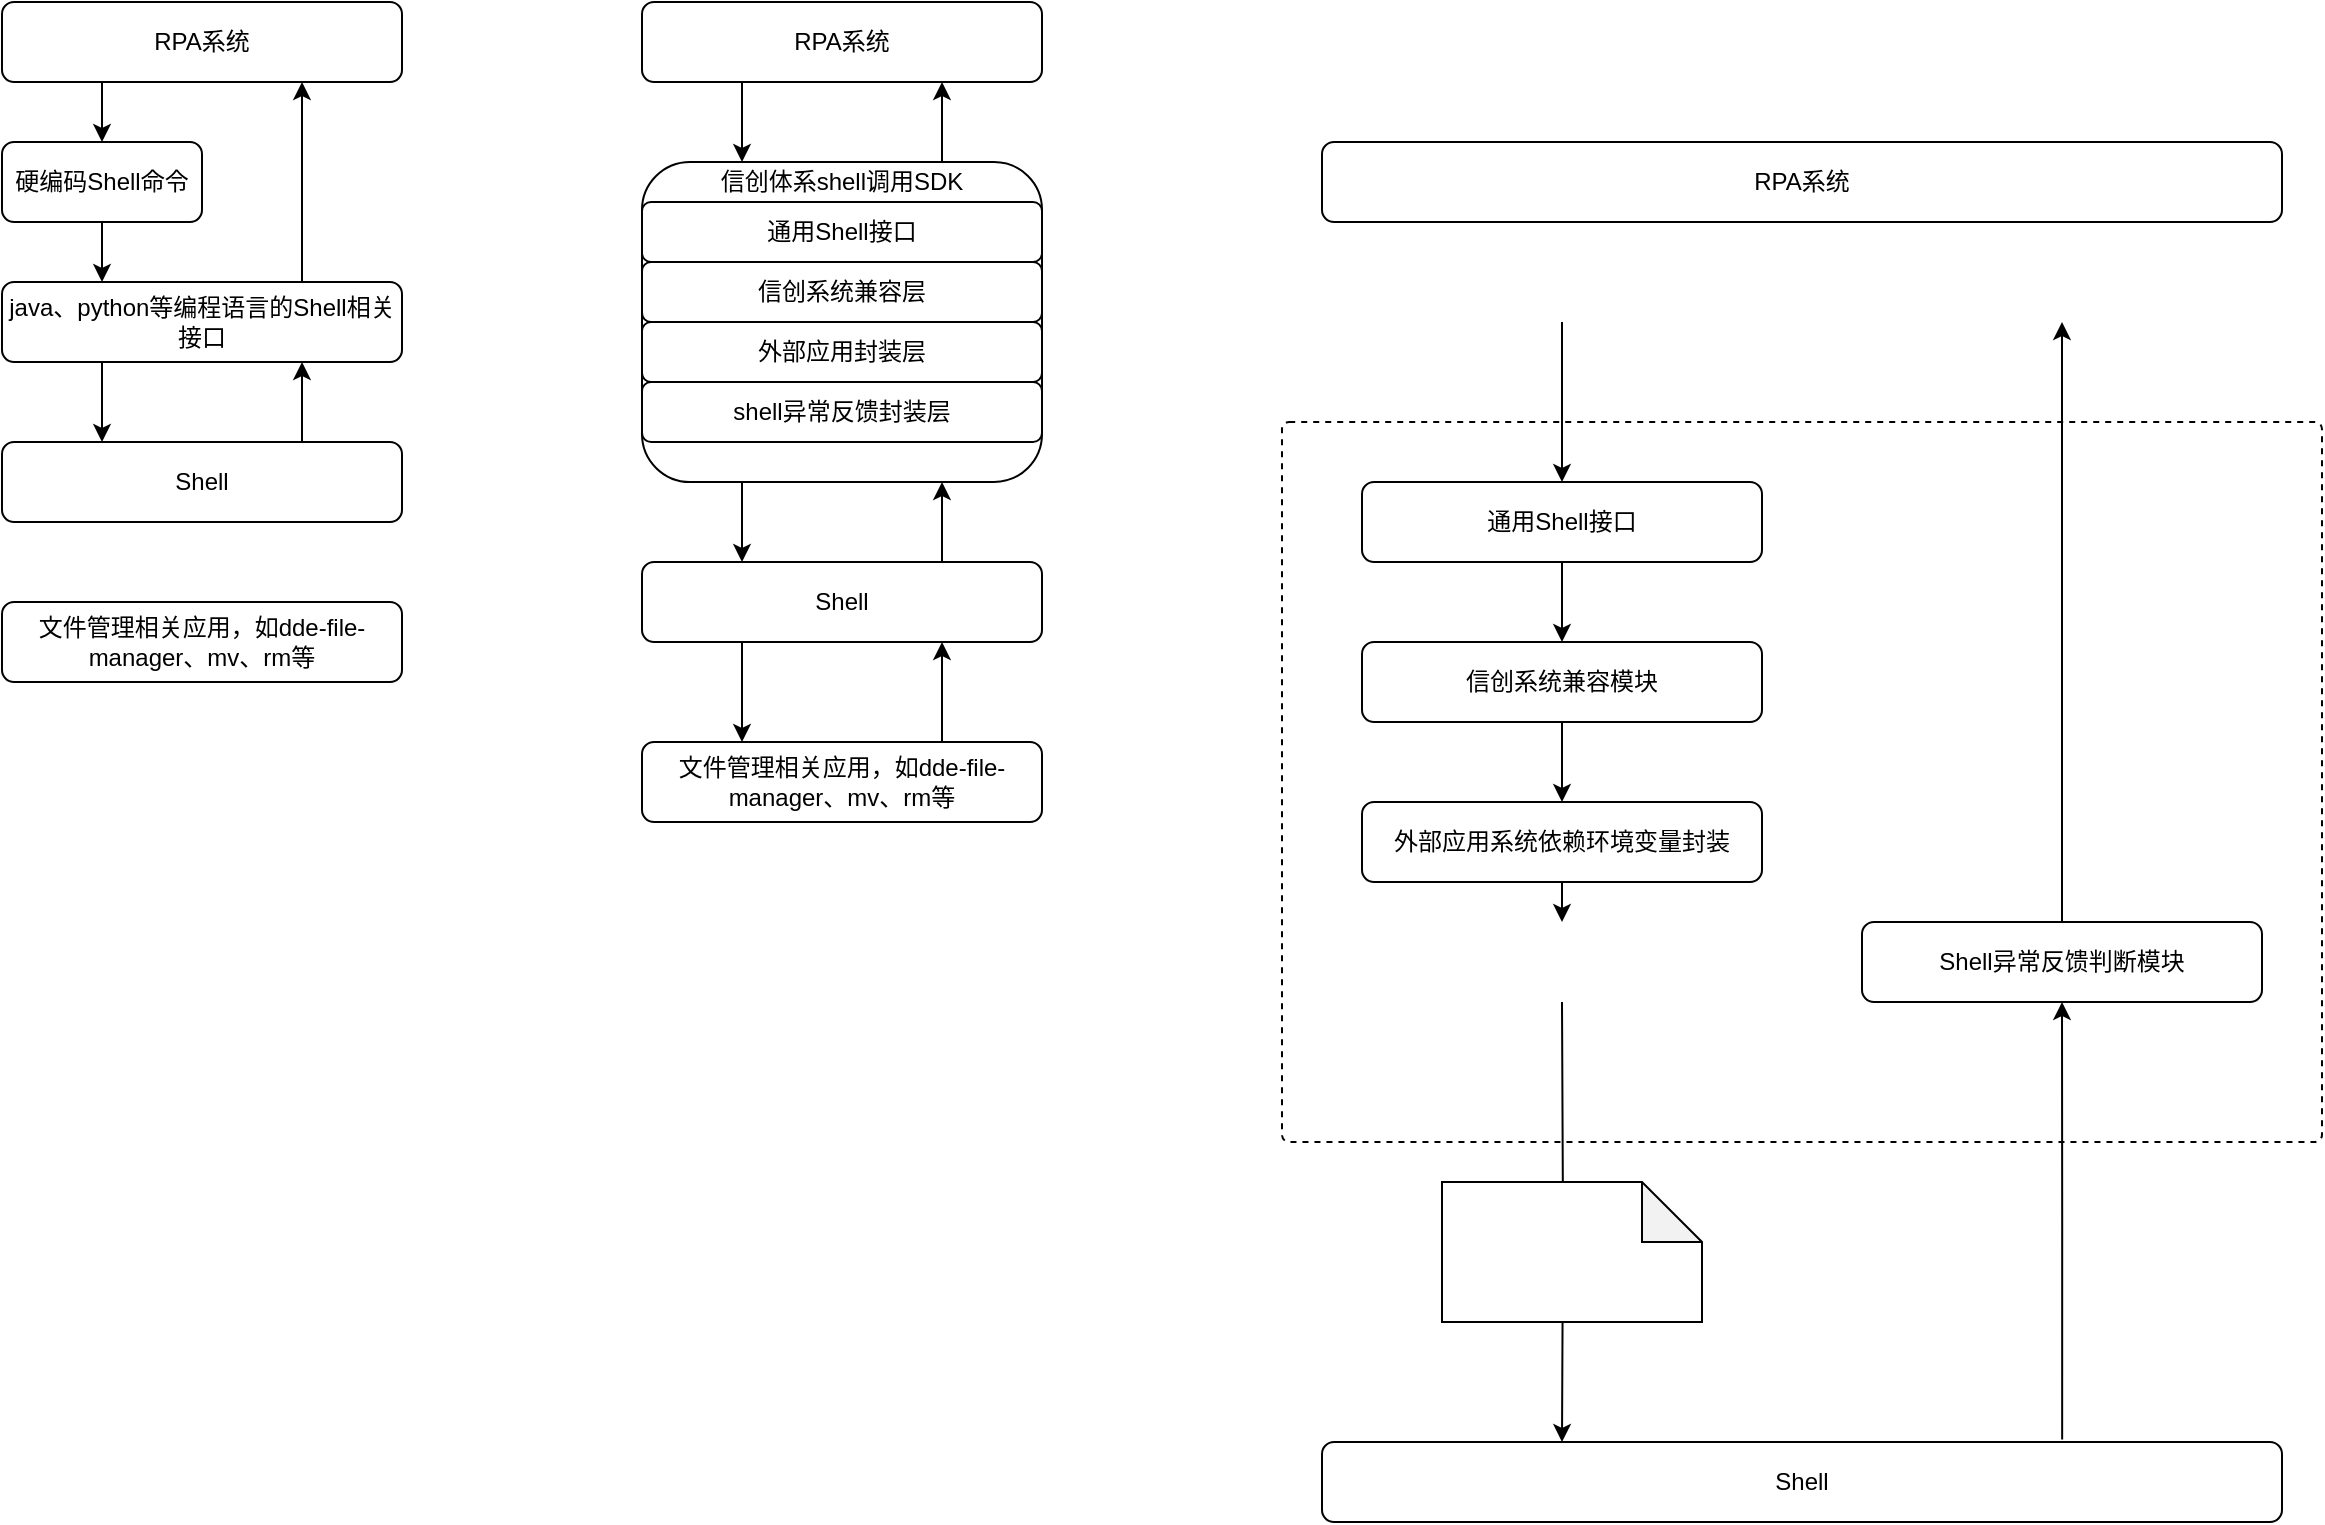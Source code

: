<mxfile version="22.0.8" type="github">
  <diagram name="第 1 页" id="TP1V4fHeTRA3vRTPvK3x">
    <mxGraphModel dx="516" dy="316" grid="1" gridSize="10" guides="1" tooltips="1" connect="1" arrows="1" fold="1" page="1" pageScale="1" pageWidth="827" pageHeight="1169" math="0" shadow="0">
      <root>
        <mxCell id="0" />
        <mxCell id="1" parent="0" />
        <mxCell id="4PUE3C8j-RCjqCMSjhHY-39" value="" style="rounded=1;whiteSpace=wrap;html=1;dashed=1;arcSize=1;" vertex="1" parent="1">
          <mxGeometry x="920" y="370" width="520" height="360" as="geometry" />
        </mxCell>
        <mxCell id="4PUE3C8j-RCjqCMSjhHY-58" style="edgeStyle=orthogonalEdgeStyle;rounded=0;orthogonalLoop=1;jettySize=auto;html=1;entryX=0.5;entryY=0;entryDx=0;entryDy=0;" edge="1" parent="1" target="4PUE3C8j-RCjqCMSjhHY-34">
          <mxGeometry relative="1" as="geometry">
            <mxPoint x="1060" y="320" as="sourcePoint" />
            <Array as="points">
              <mxPoint x="1060" y="340" />
              <mxPoint x="1060" y="340" />
            </Array>
          </mxGeometry>
        </mxCell>
        <mxCell id="4PUE3C8j-RCjqCMSjhHY-73" style="edgeStyle=orthogonalEdgeStyle;rounded=0;orthogonalLoop=1;jettySize=auto;html=1;exitX=0.25;exitY=1;exitDx=0;exitDy=0;entryX=0.5;entryY=0;entryDx=0;entryDy=0;" edge="1" parent="1" source="4PUE3C8j-RCjqCMSjhHY-1" target="4PUE3C8j-RCjqCMSjhHY-72">
          <mxGeometry relative="1" as="geometry" />
        </mxCell>
        <mxCell id="4PUE3C8j-RCjqCMSjhHY-1" value="RPA系统" style="rounded=1;whiteSpace=wrap;html=1;" vertex="1" parent="1">
          <mxGeometry x="280" y="160" width="200" height="40" as="geometry" />
        </mxCell>
        <mxCell id="4PUE3C8j-RCjqCMSjhHY-75" style="edgeStyle=orthogonalEdgeStyle;rounded=0;orthogonalLoop=1;jettySize=auto;html=1;entryX=0.75;entryY=1;entryDx=0;entryDy=0;exitX=0.75;exitY=0;exitDx=0;exitDy=0;" edge="1" parent="1" source="4PUE3C8j-RCjqCMSjhHY-2" target="4PUE3C8j-RCjqCMSjhHY-1">
          <mxGeometry relative="1" as="geometry" />
        </mxCell>
        <mxCell id="4PUE3C8j-RCjqCMSjhHY-77" style="edgeStyle=orthogonalEdgeStyle;rounded=0;orthogonalLoop=1;jettySize=auto;html=1;entryX=0.25;entryY=0;entryDx=0;entryDy=0;exitX=0.25;exitY=1;exitDx=0;exitDy=0;" edge="1" parent="1" source="4PUE3C8j-RCjqCMSjhHY-2" target="4PUE3C8j-RCjqCMSjhHY-3">
          <mxGeometry relative="1" as="geometry" />
        </mxCell>
        <mxCell id="4PUE3C8j-RCjqCMSjhHY-2" value="java、python等编程语言的Shell相关接口" style="rounded=1;whiteSpace=wrap;html=1;" vertex="1" parent="1">
          <mxGeometry x="280" y="300" width="200" height="40" as="geometry" />
        </mxCell>
        <mxCell id="4PUE3C8j-RCjqCMSjhHY-78" style="edgeStyle=orthogonalEdgeStyle;rounded=0;orthogonalLoop=1;jettySize=auto;html=1;entryX=0.75;entryY=1;entryDx=0;entryDy=0;" edge="1" parent="1" source="4PUE3C8j-RCjqCMSjhHY-3" target="4PUE3C8j-RCjqCMSjhHY-2">
          <mxGeometry relative="1" as="geometry">
            <Array as="points">
              <mxPoint x="430" y="370" />
              <mxPoint x="430" y="370" />
            </Array>
          </mxGeometry>
        </mxCell>
        <mxCell id="4PUE3C8j-RCjqCMSjhHY-3" value="Shell" style="rounded=1;whiteSpace=wrap;html=1;" vertex="1" parent="1">
          <mxGeometry x="280" y="380" width="200" height="40" as="geometry" />
        </mxCell>
        <mxCell id="4PUE3C8j-RCjqCMSjhHY-4" value="文件管理相关应用，如dde-file-manager、mv、rm等" style="rounded=1;whiteSpace=wrap;html=1;" vertex="1" parent="1">
          <mxGeometry x="280" y="460" width="200" height="40" as="geometry" />
        </mxCell>
        <mxCell id="4PUE3C8j-RCjqCMSjhHY-16" style="edgeStyle=orthogonalEdgeStyle;rounded=0;orthogonalLoop=1;jettySize=auto;html=1;entryX=0.25;entryY=0;entryDx=0;entryDy=0;" edge="1" source="4PUE3C8j-RCjqCMSjhHY-17" target="4PUE3C8j-RCjqCMSjhHY-20" parent="1">
          <mxGeometry relative="1" as="geometry">
            <Array as="points">
              <mxPoint x="650" y="210" />
              <mxPoint x="650" y="210" />
            </Array>
          </mxGeometry>
        </mxCell>
        <mxCell id="4PUE3C8j-RCjqCMSjhHY-17" value="RPA系统" style="rounded=1;whiteSpace=wrap;html=1;" vertex="1" parent="1">
          <mxGeometry x="600" y="160" width="200" height="40" as="geometry" />
        </mxCell>
        <mxCell id="4PUE3C8j-RCjqCMSjhHY-18" style="edgeStyle=orthogonalEdgeStyle;rounded=0;orthogonalLoop=1;jettySize=auto;html=1;entryX=0.25;entryY=0;entryDx=0;entryDy=0;" edge="1" source="4PUE3C8j-RCjqCMSjhHY-20" target="4PUE3C8j-RCjqCMSjhHY-23" parent="1">
          <mxGeometry relative="1" as="geometry">
            <Array as="points">
              <mxPoint x="650" y="290" />
              <mxPoint x="650" y="290" />
            </Array>
          </mxGeometry>
        </mxCell>
        <mxCell id="4PUE3C8j-RCjqCMSjhHY-19" style="edgeStyle=orthogonalEdgeStyle;rounded=0;orthogonalLoop=1;jettySize=auto;html=1;entryX=0.75;entryY=1;entryDx=0;entryDy=0;" edge="1" source="4PUE3C8j-RCjqCMSjhHY-20" target="4PUE3C8j-RCjqCMSjhHY-17" parent="1">
          <mxGeometry relative="1" as="geometry">
            <Array as="points">
              <mxPoint x="750" y="230" />
              <mxPoint x="750" y="230" />
            </Array>
          </mxGeometry>
        </mxCell>
        <mxCell id="4PUE3C8j-RCjqCMSjhHY-20" value="" style="rounded=1;whiteSpace=wrap;html=1;" vertex="1" parent="1">
          <mxGeometry x="600" y="240" width="200" height="160" as="geometry" />
        </mxCell>
        <mxCell id="4PUE3C8j-RCjqCMSjhHY-21" style="edgeStyle=orthogonalEdgeStyle;rounded=0;orthogonalLoop=1;jettySize=auto;html=1;entryX=0.25;entryY=0;entryDx=0;entryDy=0;" edge="1" source="4PUE3C8j-RCjqCMSjhHY-23" target="4PUE3C8j-RCjqCMSjhHY-25" parent="1">
          <mxGeometry relative="1" as="geometry">
            <Array as="points">
              <mxPoint x="650" y="510" />
              <mxPoint x="650" y="510" />
            </Array>
          </mxGeometry>
        </mxCell>
        <mxCell id="4PUE3C8j-RCjqCMSjhHY-32" style="edgeStyle=orthogonalEdgeStyle;rounded=0;orthogonalLoop=1;jettySize=auto;html=1;entryX=0.75;entryY=1;entryDx=0;entryDy=0;" edge="1" parent="1" source="4PUE3C8j-RCjqCMSjhHY-23" target="4PUE3C8j-RCjqCMSjhHY-20">
          <mxGeometry relative="1" as="geometry">
            <Array as="points">
              <mxPoint x="750" y="430" />
              <mxPoint x="750" y="430" />
            </Array>
          </mxGeometry>
        </mxCell>
        <mxCell id="4PUE3C8j-RCjqCMSjhHY-23" value="Shell" style="rounded=1;whiteSpace=wrap;html=1;" vertex="1" parent="1">
          <mxGeometry x="600" y="440" width="200" height="40" as="geometry" />
        </mxCell>
        <mxCell id="4PUE3C8j-RCjqCMSjhHY-24" style="edgeStyle=orthogonalEdgeStyle;rounded=0;orthogonalLoop=1;jettySize=auto;html=1;entryX=0.75;entryY=1;entryDx=0;entryDy=0;" edge="1" source="4PUE3C8j-RCjqCMSjhHY-25" target="4PUE3C8j-RCjqCMSjhHY-23" parent="1">
          <mxGeometry relative="1" as="geometry">
            <Array as="points">
              <mxPoint x="750" y="530" />
              <mxPoint x="750" y="530" />
            </Array>
          </mxGeometry>
        </mxCell>
        <mxCell id="4PUE3C8j-RCjqCMSjhHY-25" value="文件管理相关应用，如dde-file-manager、mv、rm等" style="rounded=1;whiteSpace=wrap;html=1;" vertex="1" parent="1">
          <mxGeometry x="600" y="530" width="200" height="40" as="geometry" />
        </mxCell>
        <mxCell id="4PUE3C8j-RCjqCMSjhHY-26" value="通用Shell接口" style="rounded=1;whiteSpace=wrap;html=1;" vertex="1" parent="1">
          <mxGeometry x="600" y="260" width="200" height="30" as="geometry" />
        </mxCell>
        <mxCell id="4PUE3C8j-RCjqCMSjhHY-29" value="信创系统兼容层" style="rounded=1;whiteSpace=wrap;html=1;" vertex="1" parent="1">
          <mxGeometry x="600" y="290" width="200" height="30" as="geometry" />
        </mxCell>
        <mxCell id="4PUE3C8j-RCjqCMSjhHY-30" value="shell异常反馈封装层" style="rounded=1;whiteSpace=wrap;html=1;" vertex="1" parent="1">
          <mxGeometry x="600" y="350" width="200" height="30" as="geometry" />
        </mxCell>
        <mxCell id="4PUE3C8j-RCjqCMSjhHY-31" value="外部应用封装层" style="rounded=1;whiteSpace=wrap;html=1;" vertex="1" parent="1">
          <mxGeometry x="600" y="320" width="200" height="30" as="geometry" />
        </mxCell>
        <mxCell id="4PUE3C8j-RCjqCMSjhHY-33" value="信创体系shell调用SDK" style="text;html=1;strokeColor=none;fillColor=none;align=center;verticalAlign=middle;whiteSpace=wrap;rounded=0;" vertex="1" parent="1">
          <mxGeometry x="630" y="240" width="140" height="20" as="geometry" />
        </mxCell>
        <mxCell id="4PUE3C8j-RCjqCMSjhHY-51" style="edgeStyle=orthogonalEdgeStyle;rounded=0;orthogonalLoop=1;jettySize=auto;html=1;entryX=0.5;entryY=0;entryDx=0;entryDy=0;" edge="1" parent="1" source="4PUE3C8j-RCjqCMSjhHY-34" target="4PUE3C8j-RCjqCMSjhHY-46">
          <mxGeometry relative="1" as="geometry" />
        </mxCell>
        <mxCell id="4PUE3C8j-RCjqCMSjhHY-34" value="通用Shell接口" style="rounded=1;whiteSpace=wrap;html=1;" vertex="1" parent="1">
          <mxGeometry x="960" y="400" width="200" height="40" as="geometry" />
        </mxCell>
        <mxCell id="4PUE3C8j-RCjqCMSjhHY-45" style="edgeStyle=orthogonalEdgeStyle;rounded=0;orthogonalLoop=1;jettySize=auto;html=1;entryX=0.5;entryY=1;entryDx=0;entryDy=0;exitX=0.771;exitY=-0.03;exitDx=0;exitDy=0;exitPerimeter=0;" edge="1" parent="1" source="4PUE3C8j-RCjqCMSjhHY-41" target="4PUE3C8j-RCjqCMSjhHY-44">
          <mxGeometry relative="1" as="geometry" />
        </mxCell>
        <mxCell id="4PUE3C8j-RCjqCMSjhHY-41" value="Shell" style="rounded=1;whiteSpace=wrap;html=1;" vertex="1" parent="1">
          <mxGeometry x="940" y="880" width="480" height="40" as="geometry" />
        </mxCell>
        <mxCell id="4PUE3C8j-RCjqCMSjhHY-70" style="edgeStyle=orthogonalEdgeStyle;rounded=0;orthogonalLoop=1;jettySize=auto;html=1;entryX=0.75;entryY=1;entryDx=0;entryDy=0;" edge="1" parent="1" source="4PUE3C8j-RCjqCMSjhHY-44">
          <mxGeometry relative="1" as="geometry">
            <mxPoint x="1310" y="320" as="targetPoint" />
          </mxGeometry>
        </mxCell>
        <mxCell id="4PUE3C8j-RCjqCMSjhHY-44" value="Shell异常反馈判断模块" style="rounded=1;whiteSpace=wrap;html=1;" vertex="1" parent="1">
          <mxGeometry x="1210" y="620" width="200" height="40" as="geometry" />
        </mxCell>
        <mxCell id="4PUE3C8j-RCjqCMSjhHY-52" style="edgeStyle=orthogonalEdgeStyle;rounded=0;orthogonalLoop=1;jettySize=auto;html=1;" edge="1" parent="1" source="4PUE3C8j-RCjqCMSjhHY-46" target="4PUE3C8j-RCjqCMSjhHY-47">
          <mxGeometry relative="1" as="geometry">
            <Array as="points">
              <mxPoint x="1060" y="550" />
              <mxPoint x="1060" y="550" />
            </Array>
          </mxGeometry>
        </mxCell>
        <mxCell id="4PUE3C8j-RCjqCMSjhHY-46" value="信创系统兼容模块" style="rounded=1;whiteSpace=wrap;html=1;" vertex="1" parent="1">
          <mxGeometry x="960" y="480" width="200" height="40" as="geometry" />
        </mxCell>
        <mxCell id="4PUE3C8j-RCjqCMSjhHY-53" style="edgeStyle=orthogonalEdgeStyle;rounded=0;orthogonalLoop=1;jettySize=auto;html=1;" edge="1" parent="1" source="4PUE3C8j-RCjqCMSjhHY-47">
          <mxGeometry relative="1" as="geometry">
            <mxPoint x="1060.0" y="620" as="targetPoint" />
          </mxGeometry>
        </mxCell>
        <mxCell id="4PUE3C8j-RCjqCMSjhHY-47" value="外部应用系统依赖环境变量封装" style="rounded=1;whiteSpace=wrap;html=1;" vertex="1" parent="1">
          <mxGeometry x="960" y="560" width="200" height="40" as="geometry" />
        </mxCell>
        <mxCell id="4PUE3C8j-RCjqCMSjhHY-55" style="edgeStyle=orthogonalEdgeStyle;rounded=0;orthogonalLoop=1;jettySize=auto;html=1;entryX=0.25;entryY=0;entryDx=0;entryDy=0;" edge="1" parent="1" target="4PUE3C8j-RCjqCMSjhHY-41">
          <mxGeometry relative="1" as="geometry">
            <mxPoint x="1060.0" y="660" as="sourcePoint" />
          </mxGeometry>
        </mxCell>
        <mxCell id="4PUE3C8j-RCjqCMSjhHY-71" value="" style="shape=note;whiteSpace=wrap;html=1;backgroundOutline=1;darkOpacity=0.05;" vertex="1" parent="1">
          <mxGeometry x="1000" y="750" width="130" height="70" as="geometry" />
        </mxCell>
        <mxCell id="4PUE3C8j-RCjqCMSjhHY-74" style="edgeStyle=orthogonalEdgeStyle;rounded=0;orthogonalLoop=1;jettySize=auto;html=1;entryX=0.25;entryY=0;entryDx=0;entryDy=0;" edge="1" parent="1" source="4PUE3C8j-RCjqCMSjhHY-72" target="4PUE3C8j-RCjqCMSjhHY-2">
          <mxGeometry relative="1" as="geometry" />
        </mxCell>
        <mxCell id="4PUE3C8j-RCjqCMSjhHY-72" value="硬编码Shell命令" style="rounded=1;whiteSpace=wrap;html=1;" vertex="1" parent="1">
          <mxGeometry x="280" y="230" width="100" height="40" as="geometry" />
        </mxCell>
        <mxCell id="4PUE3C8j-RCjqCMSjhHY-80" value="RPA系统" style="rounded=1;whiteSpace=wrap;html=1;" vertex="1" parent="1">
          <mxGeometry x="940" y="230" width="480" height="40" as="geometry" />
        </mxCell>
      </root>
    </mxGraphModel>
  </diagram>
</mxfile>
